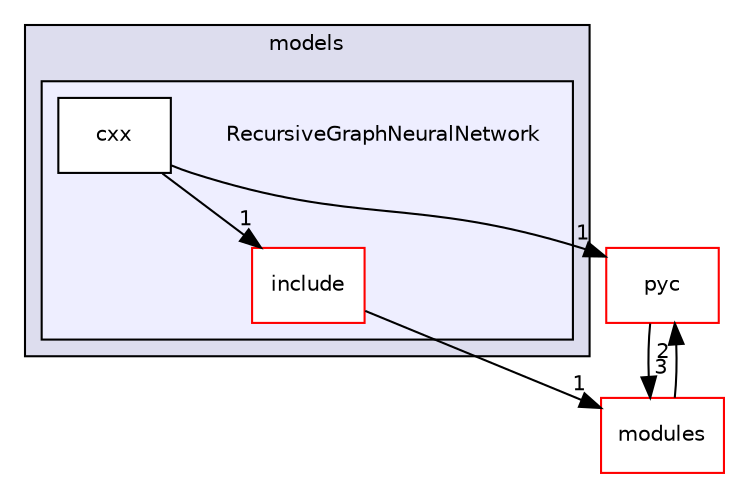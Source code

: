 digraph "RecursiveGraphNeuralNetwork" {
  compound=true
  node [ fontsize="10", fontname="Helvetica"];
  edge [ labelfontsize="10", labelfontname="Helvetica"];
  subgraph clusterdir_5ed8ceece10d3d385b36a81739f690a3 {
    graph [ bgcolor="#ddddee", pencolor="black", label="models" fontname="Helvetica", fontsize="10", URL="dir_5ed8ceece10d3d385b36a81739f690a3.html"]
  subgraph clusterdir_8a00d8baed3cf5c71702213750196697 {
    graph [ bgcolor="#eeeeff", pencolor="black", label="" URL="dir_8a00d8baed3cf5c71702213750196697.html"];
    dir_8a00d8baed3cf5c71702213750196697 [shape=plaintext label="RecursiveGraphNeuralNetwork"];
    dir_5ca7e4ef99b4eab0e47a134b45427518 [shape=box label="cxx" color="black" fillcolor="white" style="filled" URL="dir_5ca7e4ef99b4eab0e47a134b45427518.html"];
    dir_32ceb933e7f7c0bcf59c5304c6eebf25 [shape=box label="include" color="red" fillcolor="white" style="filled" URL="dir_32ceb933e7f7c0bcf59c5304c6eebf25.html"];
  }
  }
  dir_ec4844e93998863f4e611fcf0d12b86b [shape=box label="pyc" fillcolor="white" style="filled" color="red" URL="dir_ec4844e93998863f4e611fcf0d12b86b.html"];
  dir_ee3c23494b4011e6a628e4900ef262df [shape=box label="modules" fillcolor="white" style="filled" color="red" URL="dir_ee3c23494b4011e6a628e4900ef262df.html"];
  dir_32ceb933e7f7c0bcf59c5304c6eebf25->dir_ee3c23494b4011e6a628e4900ef262df [headlabel="1", labeldistance=1.5 headhref="dir_000199_000074.html"];
  dir_ec4844e93998863f4e611fcf0d12b86b->dir_ee3c23494b4011e6a628e4900ef262df [headlabel="3", labeldistance=1.5 headhref="dir_000084_000074.html"];
  dir_ee3c23494b4011e6a628e4900ef262df->dir_ec4844e93998863f4e611fcf0d12b86b [headlabel="2", labeldistance=1.5 headhref="dir_000074_000084.html"];
  dir_5ca7e4ef99b4eab0e47a134b45427518->dir_32ceb933e7f7c0bcf59c5304c6eebf25 [headlabel="1", labeldistance=1.5 headhref="dir_000198_000199.html"];
  dir_5ca7e4ef99b4eab0e47a134b45427518->dir_ec4844e93998863f4e611fcf0d12b86b [headlabel="1", labeldistance=1.5 headhref="dir_000198_000084.html"];
}
